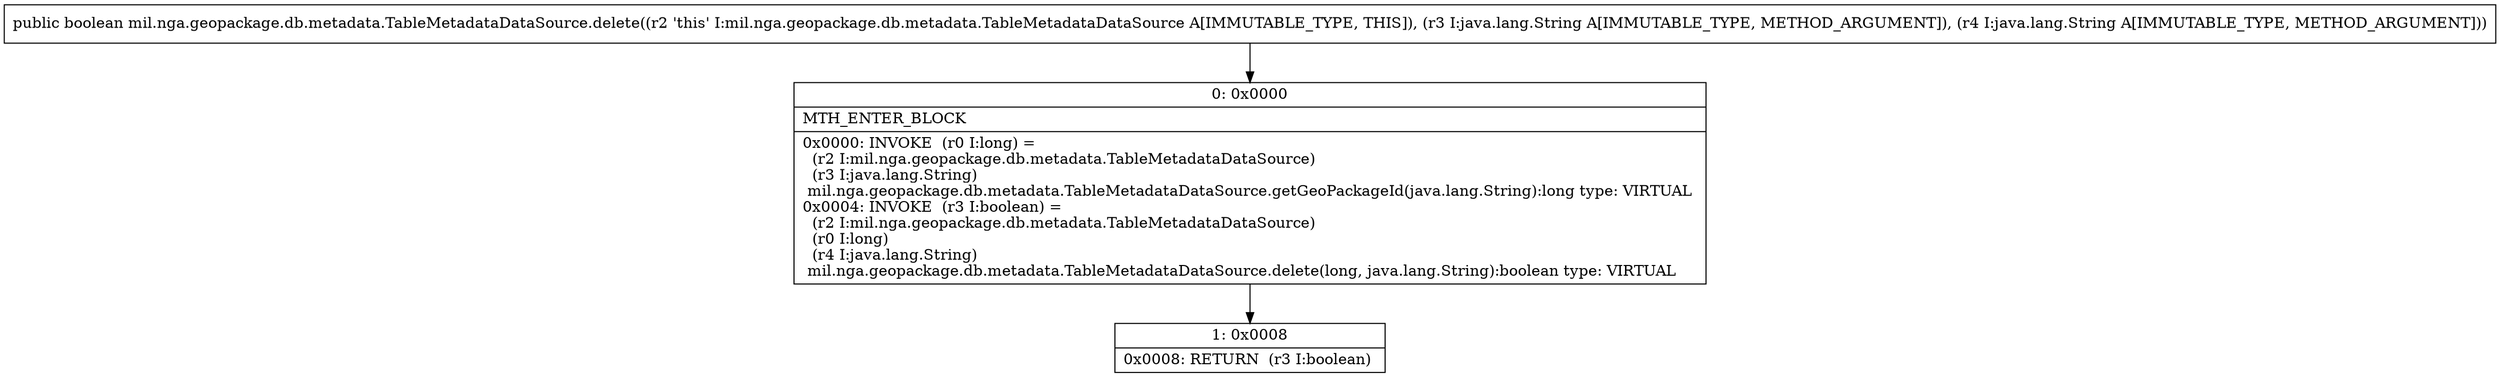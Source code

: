 digraph "CFG formil.nga.geopackage.db.metadata.TableMetadataDataSource.delete(Ljava\/lang\/String;Ljava\/lang\/String;)Z" {
Node_0 [shape=record,label="{0\:\ 0x0000|MTH_ENTER_BLOCK\l|0x0000: INVOKE  (r0 I:long) = \l  (r2 I:mil.nga.geopackage.db.metadata.TableMetadataDataSource)\l  (r3 I:java.lang.String)\l mil.nga.geopackage.db.metadata.TableMetadataDataSource.getGeoPackageId(java.lang.String):long type: VIRTUAL \l0x0004: INVOKE  (r3 I:boolean) = \l  (r2 I:mil.nga.geopackage.db.metadata.TableMetadataDataSource)\l  (r0 I:long)\l  (r4 I:java.lang.String)\l mil.nga.geopackage.db.metadata.TableMetadataDataSource.delete(long, java.lang.String):boolean type: VIRTUAL \l}"];
Node_1 [shape=record,label="{1\:\ 0x0008|0x0008: RETURN  (r3 I:boolean) \l}"];
MethodNode[shape=record,label="{public boolean mil.nga.geopackage.db.metadata.TableMetadataDataSource.delete((r2 'this' I:mil.nga.geopackage.db.metadata.TableMetadataDataSource A[IMMUTABLE_TYPE, THIS]), (r3 I:java.lang.String A[IMMUTABLE_TYPE, METHOD_ARGUMENT]), (r4 I:java.lang.String A[IMMUTABLE_TYPE, METHOD_ARGUMENT])) }"];
MethodNode -> Node_0;
Node_0 -> Node_1;
}

